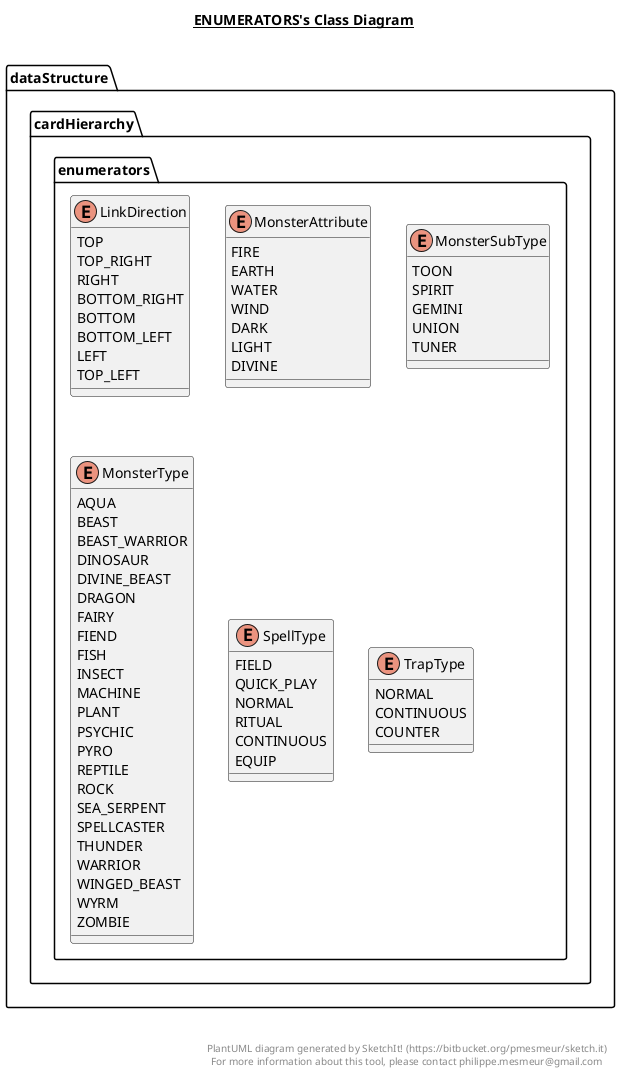 @startuml

title __ENUMERATORS's Class Diagram__\n

  package dataStructure {
    package dataStructure.cardHierarchy {
      package dataStructure.cardHierarchy.enumerators {
        enum LinkDirection {
          TOP
          TOP_RIGHT
          RIGHT
          BOTTOM_RIGHT
          BOTTOM
          BOTTOM_LEFT
          LEFT
          TOP_LEFT
        }
      }
    }
  }
  

  package dataStructure {
    package dataStructure.cardHierarchy {
      package dataStructure.cardHierarchy.enumerators {
        enum MonsterAttribute {
          FIRE
          EARTH
          WATER
          WIND
          DARK
          LIGHT
          DIVINE
        }
      }
    }
  }
  

  package dataStructure {
    package dataStructure.cardHierarchy {
      package dataStructure.cardHierarchy.enumerators {
        enum MonsterSubType {
          TOON
          SPIRIT
          GEMINI
          UNION
          TUNER
        }
      }
    }
  }
  

  package dataStructure {
    package dataStructure.cardHierarchy {
      package dataStructure.cardHierarchy.enumerators {
        enum MonsterType {
          AQUA
          BEAST
          BEAST_WARRIOR
          DINOSAUR
          DIVINE_BEAST
          DRAGON
          FAIRY
          FIEND
          FISH
          INSECT
          MACHINE
          PLANT
          PSYCHIC
          PYRO
          REPTILE
          ROCK
          SEA_SERPENT
          SPELLCASTER
          THUNDER
          WARRIOR
          WINGED_BEAST
          WYRM
          ZOMBIE
        }
      }
    }
  }
  

  package dataStructure {
    package dataStructure.cardHierarchy {
      package dataStructure.cardHierarchy.enumerators {
        enum SpellType {
          FIELD
          QUICK_PLAY
          NORMAL
          RITUAL
          CONTINUOUS
          EQUIP
        }
      }
    }
  }
  

  package dataStructure {
    package dataStructure.cardHierarchy {
      package dataStructure.cardHierarchy.enumerators {
        enum TrapType {
          NORMAL
          CONTINUOUS
          COUNTER
        }
      }
    }
  }
  



right footer


PlantUML diagram generated by SketchIt! (https://bitbucket.org/pmesmeur/sketch.it)
For more information about this tool, please contact philippe.mesmeur@gmail.com
endfooter

@enduml
